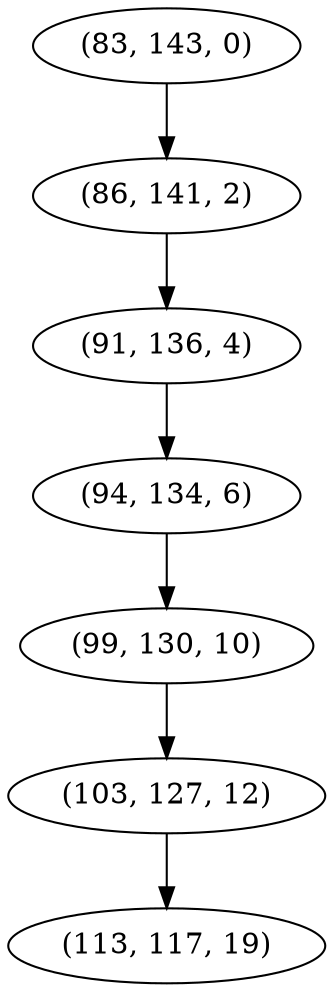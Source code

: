 digraph tree {
    "(83, 143, 0)";
    "(86, 141, 2)";
    "(91, 136, 4)";
    "(94, 134, 6)";
    "(99, 130, 10)";
    "(103, 127, 12)";
    "(113, 117, 19)";
    "(83, 143, 0)" -> "(86, 141, 2)";
    "(86, 141, 2)" -> "(91, 136, 4)";
    "(91, 136, 4)" -> "(94, 134, 6)";
    "(94, 134, 6)" -> "(99, 130, 10)";
    "(99, 130, 10)" -> "(103, 127, 12)";
    "(103, 127, 12)" -> "(113, 117, 19)";
}
